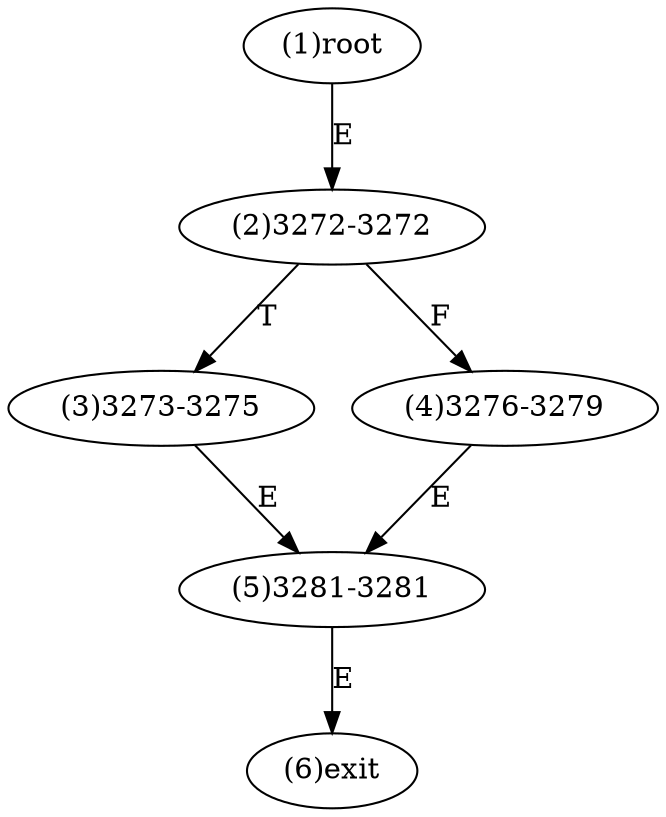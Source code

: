 digraph "" { 
1[ label="(1)root"];
2[ label="(2)3272-3272"];
3[ label="(3)3273-3275"];
4[ label="(4)3276-3279"];
5[ label="(5)3281-3281"];
6[ label="(6)exit"];
1->2[ label="E"];
2->4[ label="F"];
2->3[ label="T"];
3->5[ label="E"];
4->5[ label="E"];
5->6[ label="E"];
}